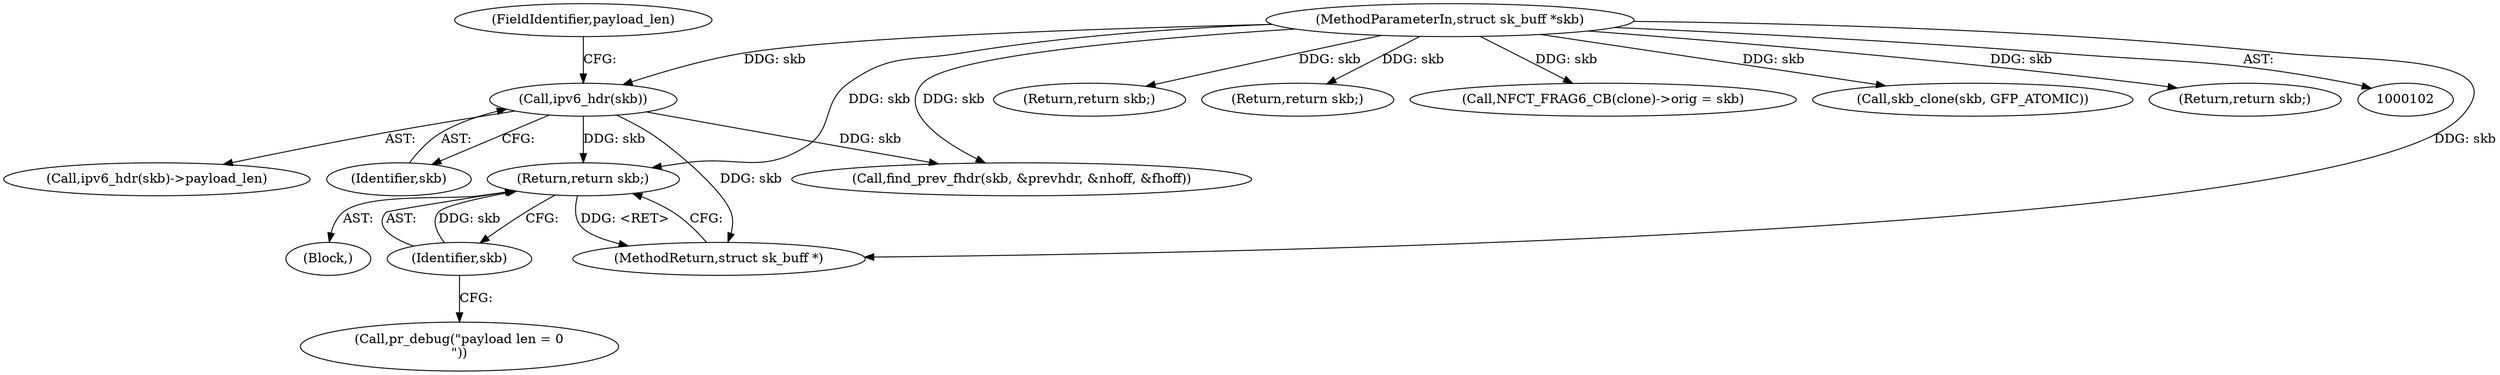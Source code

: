 digraph "0_linux_9e2dcf72023d1447f09c47d77c99b0c49659e5ce@pointer" {
"1000133" [label="(Return,return skb;)"];
"1000134" [label="(Identifier,skb)"];
"1000126" [label="(Call,ipv6_hdr(skb))"];
"1000103" [label="(MethodParameterIn,struct sk_buff *skb)"];
"1000146" [label="(Return,return skb;)"];
"1000133" [label="(Return,return skb;)"];
"1000134" [label="(Identifier,skb)"];
"1000126" [label="(Call,ipv6_hdr(skb))"];
"1000131" [label="(Call,pr_debug(\"payload len = 0\n\"))"];
"1000160" [label="(Return,return skb;)"];
"1000125" [label="(Call,ipv6_hdr(skb)->payload_len)"];
"1000127" [label="(Identifier,skb)"];
"1000162" [label="(Call,NFCT_FRAG6_CB(clone)->orig = skb)"];
"1000128" [label="(FieldIdentifier,payload_len)"];
"1000150" [label="(Call,skb_clone(skb, GFP_ATOMIC))"];
"1000103" [label="(MethodParameterIn,struct sk_buff *skb)"];
"1000137" [label="(Call,find_prev_fhdr(skb, &prevhdr, &nhoff, &fhoff))"];
"1000316" [label="(Return,return skb;)"];
"1000130" [label="(Block,)"];
"1000318" [label="(MethodReturn,struct sk_buff *)"];
"1000133" -> "1000130"  [label="AST: "];
"1000133" -> "1000134"  [label="CFG: "];
"1000134" -> "1000133"  [label="AST: "];
"1000318" -> "1000133"  [label="CFG: "];
"1000133" -> "1000318"  [label="DDG: <RET>"];
"1000134" -> "1000133"  [label="DDG: skb"];
"1000126" -> "1000133"  [label="DDG: skb"];
"1000103" -> "1000133"  [label="DDG: skb"];
"1000134" -> "1000131"  [label="CFG: "];
"1000126" -> "1000125"  [label="AST: "];
"1000126" -> "1000127"  [label="CFG: "];
"1000127" -> "1000126"  [label="AST: "];
"1000128" -> "1000126"  [label="CFG: "];
"1000126" -> "1000318"  [label="DDG: skb"];
"1000103" -> "1000126"  [label="DDG: skb"];
"1000126" -> "1000137"  [label="DDG: skb"];
"1000103" -> "1000102"  [label="AST: "];
"1000103" -> "1000318"  [label="DDG: skb"];
"1000103" -> "1000137"  [label="DDG: skb"];
"1000103" -> "1000146"  [label="DDG: skb"];
"1000103" -> "1000150"  [label="DDG: skb"];
"1000103" -> "1000160"  [label="DDG: skb"];
"1000103" -> "1000162"  [label="DDG: skb"];
"1000103" -> "1000316"  [label="DDG: skb"];
}
